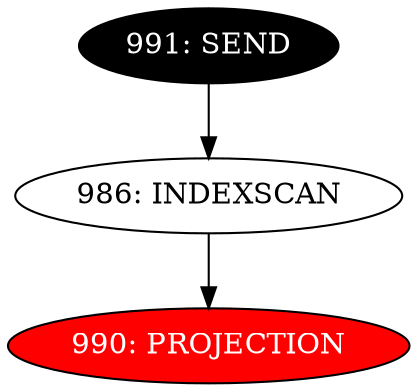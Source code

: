 digraph name {
986 [label="986: INDEXSCAN" ];
986 -> 990;
990 [label="990: PROJECTION" fontcolor="white" style="filled" fillcolor="red"];
991 [label="991: SEND" fontcolor="white" style="filled" fillcolor="black"];
991 -> 986;

}

